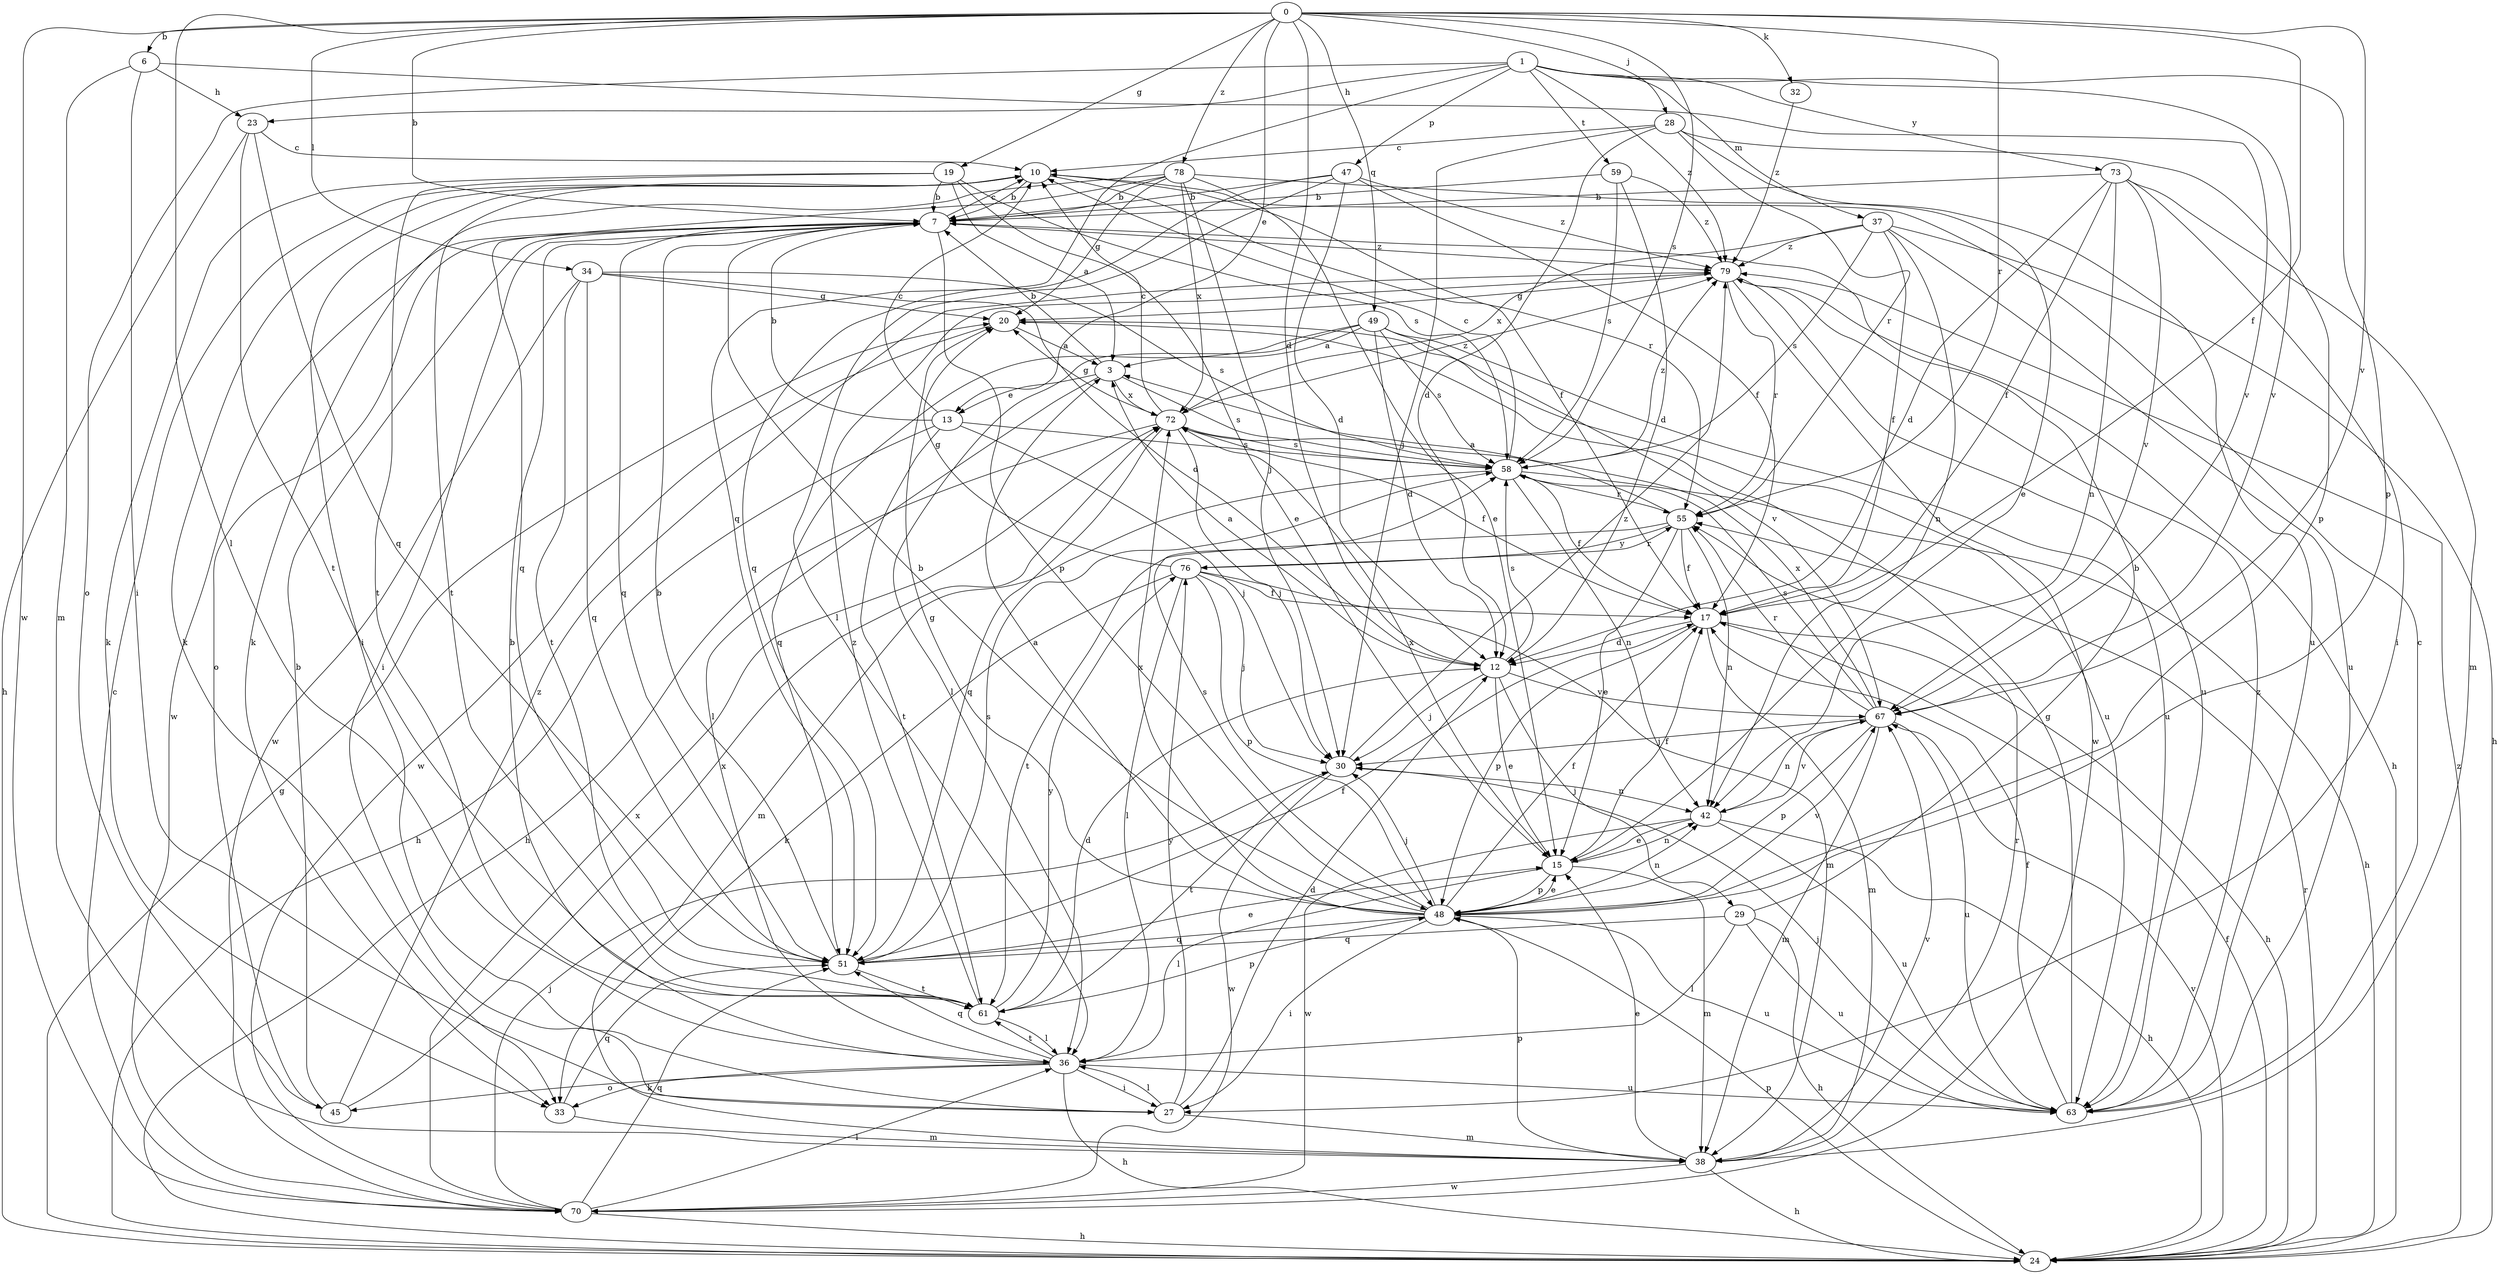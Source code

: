 strict digraph  {
0;
1;
3;
6;
7;
10;
12;
13;
15;
17;
19;
20;
23;
24;
27;
28;
29;
30;
32;
33;
34;
36;
37;
38;
42;
45;
47;
48;
49;
51;
55;
58;
59;
61;
63;
67;
70;
72;
73;
76;
78;
79;
0 -> 6  [label=b];
0 -> 7  [label=b];
0 -> 12  [label=d];
0 -> 13  [label=e];
0 -> 17  [label=f];
0 -> 19  [label=g];
0 -> 28  [label=j];
0 -> 32  [label=k];
0 -> 34  [label=l];
0 -> 36  [label=l];
0 -> 49  [label=q];
0 -> 55  [label=r];
0 -> 58  [label=s];
0 -> 67  [label=v];
0 -> 70  [label=w];
0 -> 78  [label=z];
1 -> 23  [label=h];
1 -> 37  [label=m];
1 -> 45  [label=o];
1 -> 47  [label=p];
1 -> 48  [label=p];
1 -> 51  [label=q];
1 -> 59  [label=t];
1 -> 67  [label=v];
1 -> 73  [label=y];
1 -> 79  [label=z];
3 -> 7  [label=b];
3 -> 13  [label=e];
3 -> 36  [label=l];
3 -> 58  [label=s];
3 -> 72  [label=x];
6 -> 23  [label=h];
6 -> 27  [label=i];
6 -> 38  [label=m];
6 -> 67  [label=v];
7 -> 10  [label=c];
7 -> 27  [label=i];
7 -> 45  [label=o];
7 -> 48  [label=p];
7 -> 51  [label=q];
7 -> 70  [label=w];
7 -> 79  [label=z];
10 -> 7  [label=b];
10 -> 17  [label=f];
10 -> 27  [label=i];
10 -> 33  [label=k];
10 -> 55  [label=r];
10 -> 61  [label=t];
12 -> 3  [label=a];
12 -> 15  [label=e];
12 -> 29  [label=j];
12 -> 30  [label=j];
12 -> 58  [label=s];
12 -> 67  [label=v];
13 -> 7  [label=b];
13 -> 10  [label=c];
13 -> 24  [label=h];
13 -> 30  [label=j];
13 -> 58  [label=s];
13 -> 61  [label=t];
15 -> 17  [label=f];
15 -> 36  [label=l];
15 -> 38  [label=m];
15 -> 42  [label=n];
15 -> 48  [label=p];
15 -> 72  [label=x];
17 -> 12  [label=d];
17 -> 24  [label=h];
17 -> 38  [label=m];
17 -> 48  [label=p];
19 -> 3  [label=a];
19 -> 7  [label=b];
19 -> 15  [label=e];
19 -> 33  [label=k];
19 -> 58  [label=s];
19 -> 61  [label=t];
20 -> 3  [label=a];
20 -> 63  [label=u];
20 -> 70  [label=w];
23 -> 10  [label=c];
23 -> 24  [label=h];
23 -> 51  [label=q];
23 -> 61  [label=t];
24 -> 17  [label=f];
24 -> 20  [label=g];
24 -> 48  [label=p];
24 -> 55  [label=r];
24 -> 67  [label=v];
24 -> 79  [label=z];
27 -> 12  [label=d];
27 -> 36  [label=l];
27 -> 38  [label=m];
27 -> 76  [label=y];
28 -> 10  [label=c];
28 -> 12  [label=d];
28 -> 15  [label=e];
28 -> 30  [label=j];
28 -> 48  [label=p];
28 -> 55  [label=r];
29 -> 7  [label=b];
29 -> 24  [label=h];
29 -> 36  [label=l];
29 -> 51  [label=q];
29 -> 63  [label=u];
30 -> 42  [label=n];
30 -> 61  [label=t];
30 -> 70  [label=w];
30 -> 79  [label=z];
32 -> 79  [label=z];
33 -> 38  [label=m];
33 -> 51  [label=q];
34 -> 12  [label=d];
34 -> 20  [label=g];
34 -> 51  [label=q];
34 -> 58  [label=s];
34 -> 61  [label=t];
34 -> 70  [label=w];
36 -> 7  [label=b];
36 -> 24  [label=h];
36 -> 27  [label=i];
36 -> 33  [label=k];
36 -> 45  [label=o];
36 -> 51  [label=q];
36 -> 61  [label=t];
36 -> 63  [label=u];
37 -> 17  [label=f];
37 -> 24  [label=h];
37 -> 42  [label=n];
37 -> 58  [label=s];
37 -> 63  [label=u];
37 -> 72  [label=x];
37 -> 79  [label=z];
38 -> 15  [label=e];
38 -> 24  [label=h];
38 -> 48  [label=p];
38 -> 55  [label=r];
38 -> 67  [label=v];
38 -> 70  [label=w];
42 -> 15  [label=e];
42 -> 24  [label=h];
42 -> 63  [label=u];
42 -> 67  [label=v];
42 -> 70  [label=w];
45 -> 7  [label=b];
45 -> 72  [label=x];
45 -> 79  [label=z];
47 -> 7  [label=b];
47 -> 12  [label=d];
47 -> 17  [label=f];
47 -> 36  [label=l];
47 -> 51  [label=q];
47 -> 79  [label=z];
48 -> 3  [label=a];
48 -> 7  [label=b];
48 -> 15  [label=e];
48 -> 17  [label=f];
48 -> 20  [label=g];
48 -> 27  [label=i];
48 -> 30  [label=j];
48 -> 42  [label=n];
48 -> 51  [label=q];
48 -> 58  [label=s];
48 -> 63  [label=u];
48 -> 67  [label=v];
48 -> 72  [label=x];
49 -> 3  [label=a];
49 -> 12  [label=d];
49 -> 36  [label=l];
49 -> 51  [label=q];
49 -> 58  [label=s];
49 -> 63  [label=u];
49 -> 67  [label=v];
51 -> 7  [label=b];
51 -> 15  [label=e];
51 -> 17  [label=f];
51 -> 58  [label=s];
51 -> 61  [label=t];
55 -> 3  [label=a];
55 -> 15  [label=e];
55 -> 17  [label=f];
55 -> 42  [label=n];
55 -> 61  [label=t];
55 -> 76  [label=y];
58 -> 10  [label=c];
58 -> 17  [label=f];
58 -> 24  [label=h];
58 -> 38  [label=m];
58 -> 42  [label=n];
58 -> 55  [label=r];
58 -> 79  [label=z];
59 -> 7  [label=b];
59 -> 12  [label=d];
59 -> 58  [label=s];
59 -> 79  [label=z];
61 -> 12  [label=d];
61 -> 36  [label=l];
61 -> 48  [label=p];
61 -> 76  [label=y];
61 -> 79  [label=z];
63 -> 10  [label=c];
63 -> 17  [label=f];
63 -> 20  [label=g];
63 -> 30  [label=j];
63 -> 79  [label=z];
67 -> 30  [label=j];
67 -> 38  [label=m];
67 -> 42  [label=n];
67 -> 48  [label=p];
67 -> 55  [label=r];
67 -> 58  [label=s];
67 -> 63  [label=u];
67 -> 72  [label=x];
70 -> 10  [label=c];
70 -> 24  [label=h];
70 -> 30  [label=j];
70 -> 36  [label=l];
70 -> 51  [label=q];
70 -> 72  [label=x];
72 -> 10  [label=c];
72 -> 17  [label=f];
72 -> 20  [label=g];
72 -> 24  [label=h];
72 -> 30  [label=j];
72 -> 51  [label=q];
72 -> 58  [label=s];
72 -> 79  [label=z];
73 -> 7  [label=b];
73 -> 12  [label=d];
73 -> 17  [label=f];
73 -> 27  [label=i];
73 -> 38  [label=m];
73 -> 42  [label=n];
73 -> 67  [label=v];
76 -> 17  [label=f];
76 -> 20  [label=g];
76 -> 30  [label=j];
76 -> 33  [label=k];
76 -> 36  [label=l];
76 -> 38  [label=m];
76 -> 48  [label=p];
76 -> 55  [label=r];
78 -> 7  [label=b];
78 -> 15  [label=e];
78 -> 20  [label=g];
78 -> 30  [label=j];
78 -> 33  [label=k];
78 -> 51  [label=q];
78 -> 63  [label=u];
78 -> 72  [label=x];
79 -> 20  [label=g];
79 -> 24  [label=h];
79 -> 55  [label=r];
79 -> 63  [label=u];
79 -> 70  [label=w];
}
